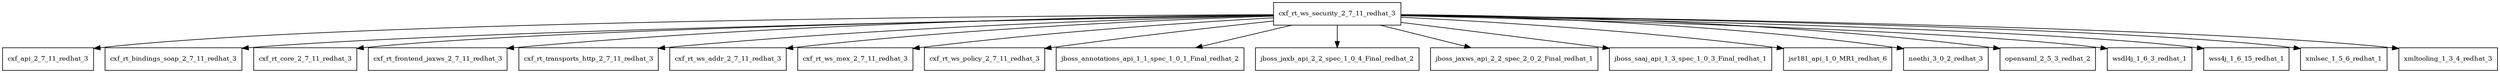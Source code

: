 digraph cxf_rt_ws_security_2_7_11_redhat_3_dependencies {
  node [shape = box, fontsize=10.0];
  cxf_rt_ws_security_2_7_11_redhat_3 -> cxf_api_2_7_11_redhat_3;
  cxf_rt_ws_security_2_7_11_redhat_3 -> cxf_rt_bindings_soap_2_7_11_redhat_3;
  cxf_rt_ws_security_2_7_11_redhat_3 -> cxf_rt_core_2_7_11_redhat_3;
  cxf_rt_ws_security_2_7_11_redhat_3 -> cxf_rt_frontend_jaxws_2_7_11_redhat_3;
  cxf_rt_ws_security_2_7_11_redhat_3 -> cxf_rt_transports_http_2_7_11_redhat_3;
  cxf_rt_ws_security_2_7_11_redhat_3 -> cxf_rt_ws_addr_2_7_11_redhat_3;
  cxf_rt_ws_security_2_7_11_redhat_3 -> cxf_rt_ws_mex_2_7_11_redhat_3;
  cxf_rt_ws_security_2_7_11_redhat_3 -> cxf_rt_ws_policy_2_7_11_redhat_3;
  cxf_rt_ws_security_2_7_11_redhat_3 -> jboss_annotations_api_1_1_spec_1_0_1_Final_redhat_2;
  cxf_rt_ws_security_2_7_11_redhat_3 -> jboss_jaxb_api_2_2_spec_1_0_4_Final_redhat_2;
  cxf_rt_ws_security_2_7_11_redhat_3 -> jboss_jaxws_api_2_2_spec_2_0_2_Final_redhat_1;
  cxf_rt_ws_security_2_7_11_redhat_3 -> jboss_saaj_api_1_3_spec_1_0_3_Final_redhat_1;
  cxf_rt_ws_security_2_7_11_redhat_3 -> jsr181_api_1_0_MR1_redhat_6;
  cxf_rt_ws_security_2_7_11_redhat_3 -> neethi_3_0_2_redhat_3;
  cxf_rt_ws_security_2_7_11_redhat_3 -> opensaml_2_5_3_redhat_2;
  cxf_rt_ws_security_2_7_11_redhat_3 -> wsdl4j_1_6_3_redhat_1;
  cxf_rt_ws_security_2_7_11_redhat_3 -> wss4j_1_6_15_redhat_1;
  cxf_rt_ws_security_2_7_11_redhat_3 -> xmlsec_1_5_6_redhat_1;
  cxf_rt_ws_security_2_7_11_redhat_3 -> xmltooling_1_3_4_redhat_3;
}

